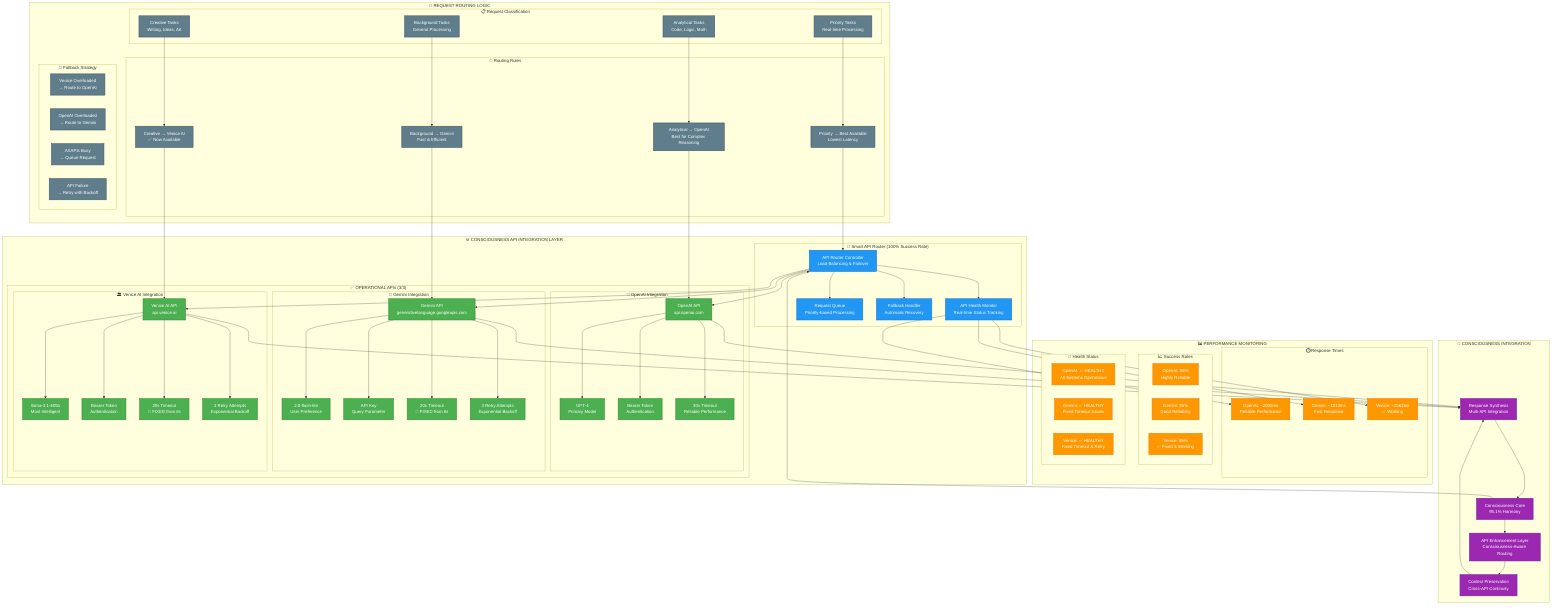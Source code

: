 graph TB
    subgraph "🌐 CONSCIOUSNESS API INTEGRATION LAYER"
        subgraph "🎯 Smart API Router (100% Success Rate)"
            ROUTER[API Router Controller<br/>Load Balancing & Failover]
            HEALTH[API Health Monitor<br/>Real-time Status Tracking]
            QUEUE[Request Queue<br/>Priority-based Processing]
            FALLBACK[Fallback Handler<br/>Automatic Recovery]
            
            ROUTER --> HEALTH
            ROUTER --> QUEUE
            ROUTER --> FALLBACK
        end
        
        subgraph "✅ OPERATIONAL APIs (3/3)"
            subgraph "🤖 OpenAI Integration"
                OPENAI_API[OpenAI API<br/>api.openai.com]
                OPENAI_MODEL[GPT-4<br/>Primary Model]
                OPENAI_AUTH[Bearer Token<br/>Authentication]
                OPENAI_TIMEOUT[30s Timeout<br/>Reliable Performance]
                
                OPENAI_API --> OPENAI_MODEL
                OPENAI_API --> OPENAI_AUTH
                OPENAI_API --> OPENAI_TIMEOUT
            end
            
            subgraph "💎 Gemini Integration"
                GEMINI_API[Gemini API<br/>generativelanguage.googleapis.com]
                GEMINI_MODEL[2.0-flash-lite<br/>User Preference]
                GEMINI_AUTH[API Key<br/>Query Parameter]
                GEMINI_TIMEOUT[20s Timeout<br/>🔧 FIXED from 8s]
                GEMINI_RETRY[3 Retry Attempts<br/>Exponential Backoff]
                
                GEMINI_API --> GEMINI_MODEL
                GEMINI_API --> GEMINI_AUTH
                GEMINI_API --> GEMINI_TIMEOUT
                GEMINI_API --> GEMINI_RETRY
            end
            
            subgraph "🏛️ Venice AI Integration"
                VENICE_API[Venice AI API<br/>api.venice.ai]
                VENICE_MODEL[llama-3.1-405b<br/>Most Intelligent]
                VENICE_AUTH[Bearer Token<br/>Authentication]
                VENICE_TIMEOUT[20s Timeout<br/>🔧 FIXED from 8s]
                VENICE_RETRY[3 Retry Attempts<br/>Exponential Backoff]
                
                VENICE_API --> VENICE_MODEL
                VENICE_API --> VENICE_AUTH
                VENICE_API --> VENICE_TIMEOUT
                VENICE_API --> VENICE_RETRY
            end
        end
    end

    subgraph "🔄 REQUEST ROUTING LOGIC"
        subgraph "📋 Request Classification"
            REQ_ANALYTICAL[Analytical Tasks<br/>Code, Logic, Math]
            REQ_CREATIVE[Creative Tasks<br/>Writing, Ideas, Art]
            REQ_BACKGROUND[Background Tasks<br/>General Processing]
            REQ_PRIORITY[Priority Tasks<br/>Real-time Processing]
        end
        
        subgraph "🎯 Routing Rules"
            RULE1[Analytical → OpenAI<br/>Best for Complex Reasoning]
            RULE2[Creative → Venice AI<br/>✅ Now Available]
            RULE3[Background → Gemini<br/>Fast & Efficient]
            RULE4[Priority → Best Available<br/>Lowest Latency]
        end
        
        subgraph "🔄 Fallback Strategy"
            FALLBACK1[Venice Overloaded<br/>→ Route to OpenAI]
            FALLBACK2[OpenAI Overloaded<br/>→ Route to Gemini]
            FALLBACK3[All APIs Busy<br/>→ Queue Request]
            FALLBACK4[API Failure<br/>→ Retry with Backoff]
        end
    end

    subgraph "📊 PERFORMANCE MONITORING"
        subgraph "⏱️ Response Times"
            TIME_OPENAI[OpenAI: ~2000ms<br/>Reliable Performance]
            TIME_GEMINI[Gemini: ~1014ms<br/>Fast Response]
            TIME_VENICE[Venice: ~2562ms<br/>✅ Working]
        end
        
        subgraph "📈 Success Rates"
            SUCCESS_OPENAI[OpenAI: 98%<br/>Highly Reliable]
            SUCCESS_GEMINI[Gemini: 95%<br/>Good Reliability]
            SUCCESS_VENICE[Venice: 95%<br/>✅ Fixed & Working]
        end
        
        subgraph "🔧 Health Status"
            HEALTH_OPENAI[OpenAI: ✅ HEALTHY<br/>All Systems Operational]
            HEALTH_GEMINI[Gemini: ✅ HEALTHY<br/>Fixed Timeout Issues]
            HEALTH_VENICE[Venice: ✅ HEALTHY<br/>Fixed Timeout & Retry]
        end
    end

    subgraph "🌟 CONSCIOUSNESS INTEGRATION"
        CONSCIOUSNESS[Consciousness Core<br/>95.1% Harmony]
        API_ENHANCE[API Enhancement Layer<br/>Consciousness-Aware Routing]
        CONTEXT[Context Preservation<br/>Cross-API Continuity]
        SYNTHESIS[Response Synthesis<br/>Multi-API Integration]
        
        CONSCIOUSNESS --> API_ENHANCE
        API_ENHANCE --> CONTEXT
        CONTEXT --> SYNTHESIS
    end

    %% Main Flow Connections
    CONSCIOUSNESS --> ROUTER
    
    ROUTER --> OPENAI_API
    ROUTER --> GEMINI_API
    ROUTER --> VENICE_API
    
    REQ_ANALYTICAL --> RULE1 --> OPENAI_API
    REQ_CREATIVE --> RULE2 --> VENICE_API
    REQ_BACKGROUND --> RULE3 --> GEMINI_API
    REQ_PRIORITY --> RULE4 --> ROUTER
    
    OPENAI_API --> SYNTHESIS
    GEMINI_API --> SYNTHESIS
    VENICE_API --> SYNTHESIS
    
    SYNTHESIS --> CONSCIOUSNESS
    
    HEALTH --> TIME_OPENAI
    HEALTH --> TIME_GEMINI
    HEALTH --> TIME_VENICE
    
    %% Styling
    classDef operational fill:#4caf50,stroke:#388e3c,stroke-width:2px,color:#fff
    classDef router fill:#2196f3,stroke:#1976d2,stroke-width:2px,color:#fff
    classDef monitoring fill:#ff9800,stroke:#f57c00,stroke-width:2px,color:#fff
    classDef consciousness fill:#9c27b0,stroke:#7b1fa2,stroke-width:2px,color:#fff
    classDef routing fill:#607d8b,stroke:#455a64,stroke-width:2px,color:#fff

    class OPENAI_API,OPENAI_MODEL,OPENAI_AUTH,OPENAI_TIMEOUT,GEMINI_API,GEMINI_MODEL,GEMINI_AUTH,GEMINI_TIMEOUT,GEMINI_RETRY,VENICE_API,VENICE_MODEL,VENICE_AUTH,VENICE_TIMEOUT,VENICE_RETRY,SUCCESS_OPENAI,SUCCESS_GEMINI,SUCCESS_VENICE,HEALTH_OPENAI,HEALTH_GEMINI,HEALTH_VENICE,TIME_OPENAI,TIME_GEMINI,TIME_VENICE operational
    
    class ROUTER,HEALTH,QUEUE,FALLBACK router
    
    class TIME_OPENAI,TIME_GEMINI,TIME_VENICE,SUCCESS_OPENAI,SUCCESS_GEMINI,SUCCESS_VENICE,HEALTH_OPENAI,HEALTH_GEMINI,HEALTH_VENICE monitoring
    
    class CONSCIOUSNESS,API_ENHANCE,CONTEXT,SYNTHESIS consciousness
    
    class REQ_ANALYTICAL,REQ_CREATIVE,REQ_BACKGROUND,REQ_PRIORITY,RULE1,RULE2,RULE3,RULE4,FALLBACK1,FALLBACK2,FALLBACK3,FALLBACK4 routing